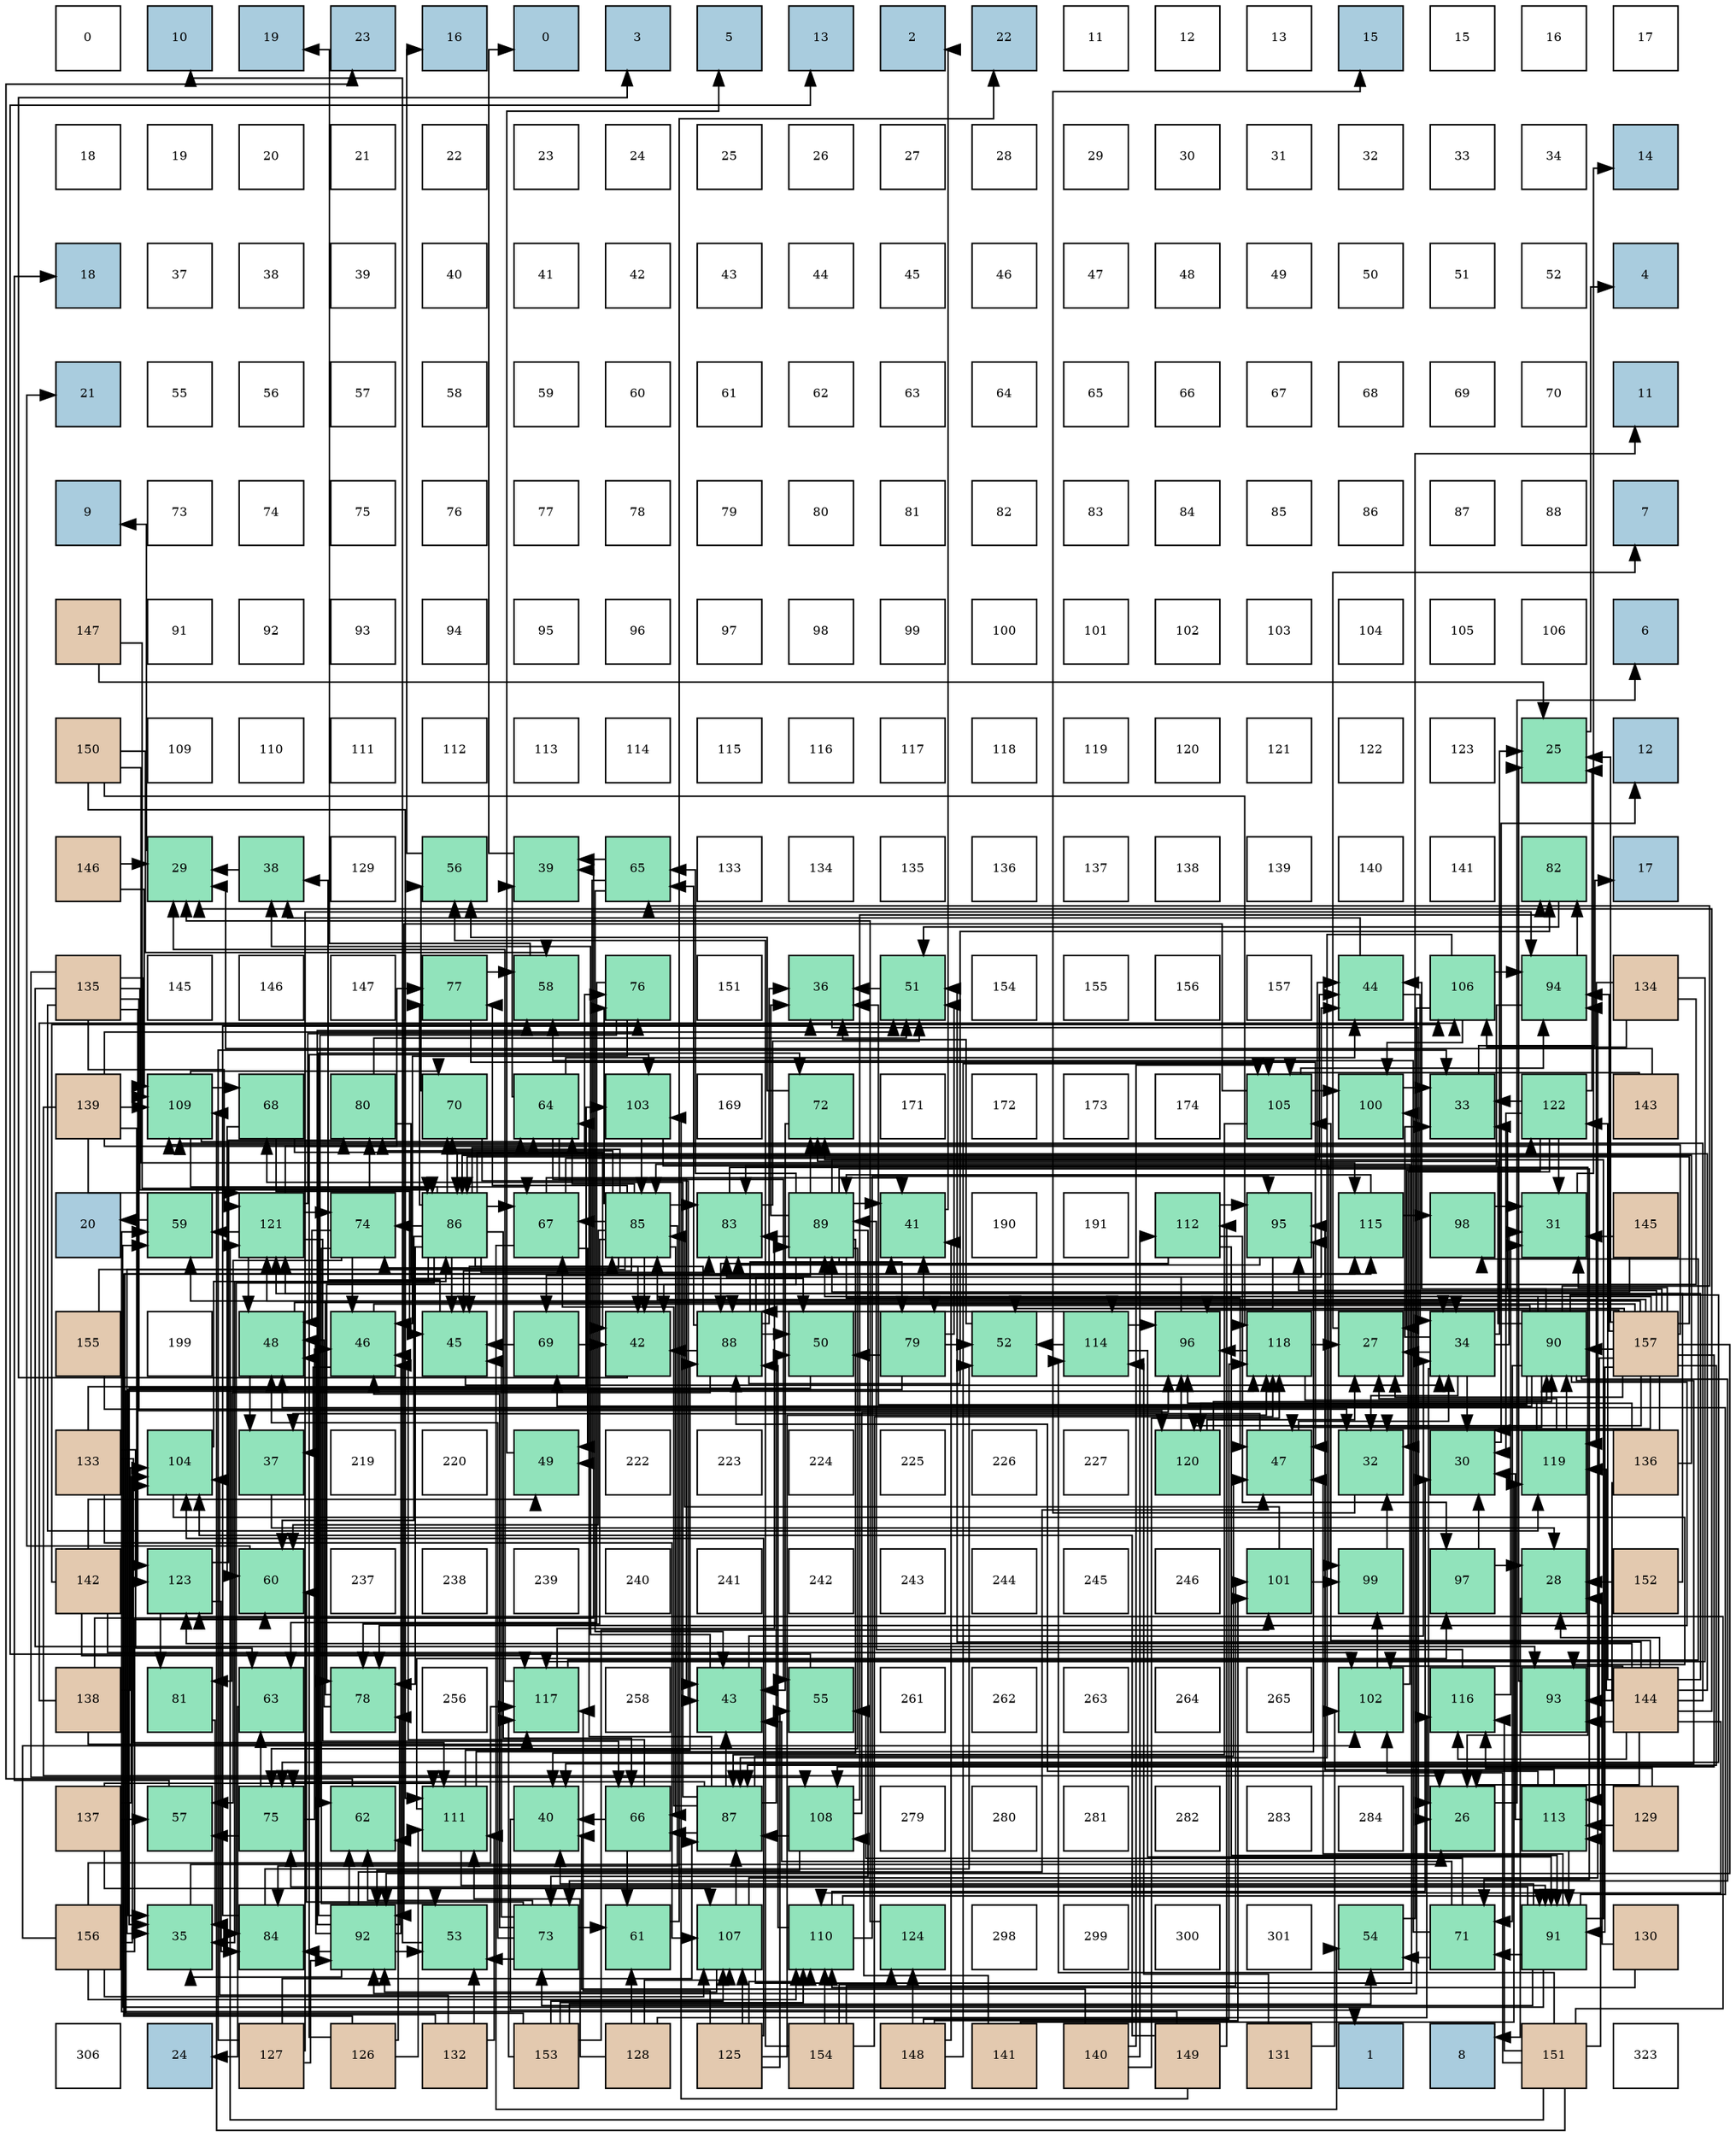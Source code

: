 digraph layout{
 rankdir=TB;
 splines=ortho;
 node [style=filled shape=square fixedsize=true width=0.6];
0[label="0", fontsize=8, fillcolor="#ffffff"];
1[label="10", fontsize=8, fillcolor="#a9ccde"];
2[label="19", fontsize=8, fillcolor="#a9ccde"];
3[label="23", fontsize=8, fillcolor="#a9ccde"];
4[label="16", fontsize=8, fillcolor="#a9ccde"];
5[label="0", fontsize=8, fillcolor="#a9ccde"];
6[label="3", fontsize=8, fillcolor="#a9ccde"];
7[label="5", fontsize=8, fillcolor="#a9ccde"];
8[label="13", fontsize=8, fillcolor="#a9ccde"];
9[label="2", fontsize=8, fillcolor="#a9ccde"];
10[label="22", fontsize=8, fillcolor="#a9ccde"];
11[label="11", fontsize=8, fillcolor="#ffffff"];
12[label="12", fontsize=8, fillcolor="#ffffff"];
13[label="13", fontsize=8, fillcolor="#ffffff"];
14[label="15", fontsize=8, fillcolor="#a9ccde"];
15[label="15", fontsize=8, fillcolor="#ffffff"];
16[label="16", fontsize=8, fillcolor="#ffffff"];
17[label="17", fontsize=8, fillcolor="#ffffff"];
18[label="18", fontsize=8, fillcolor="#ffffff"];
19[label="19", fontsize=8, fillcolor="#ffffff"];
20[label="20", fontsize=8, fillcolor="#ffffff"];
21[label="21", fontsize=8, fillcolor="#ffffff"];
22[label="22", fontsize=8, fillcolor="#ffffff"];
23[label="23", fontsize=8, fillcolor="#ffffff"];
24[label="24", fontsize=8, fillcolor="#ffffff"];
25[label="25", fontsize=8, fillcolor="#ffffff"];
26[label="26", fontsize=8, fillcolor="#ffffff"];
27[label="27", fontsize=8, fillcolor="#ffffff"];
28[label="28", fontsize=8, fillcolor="#ffffff"];
29[label="29", fontsize=8, fillcolor="#ffffff"];
30[label="30", fontsize=8, fillcolor="#ffffff"];
31[label="31", fontsize=8, fillcolor="#ffffff"];
32[label="32", fontsize=8, fillcolor="#ffffff"];
33[label="33", fontsize=8, fillcolor="#ffffff"];
34[label="34", fontsize=8, fillcolor="#ffffff"];
35[label="14", fontsize=8, fillcolor="#a9ccde"];
36[label="18", fontsize=8, fillcolor="#a9ccde"];
37[label="37", fontsize=8, fillcolor="#ffffff"];
38[label="38", fontsize=8, fillcolor="#ffffff"];
39[label="39", fontsize=8, fillcolor="#ffffff"];
40[label="40", fontsize=8, fillcolor="#ffffff"];
41[label="41", fontsize=8, fillcolor="#ffffff"];
42[label="42", fontsize=8, fillcolor="#ffffff"];
43[label="43", fontsize=8, fillcolor="#ffffff"];
44[label="44", fontsize=8, fillcolor="#ffffff"];
45[label="45", fontsize=8, fillcolor="#ffffff"];
46[label="46", fontsize=8, fillcolor="#ffffff"];
47[label="47", fontsize=8, fillcolor="#ffffff"];
48[label="48", fontsize=8, fillcolor="#ffffff"];
49[label="49", fontsize=8, fillcolor="#ffffff"];
50[label="50", fontsize=8, fillcolor="#ffffff"];
51[label="51", fontsize=8, fillcolor="#ffffff"];
52[label="52", fontsize=8, fillcolor="#ffffff"];
53[label="4", fontsize=8, fillcolor="#a9ccde"];
54[label="21", fontsize=8, fillcolor="#a9ccde"];
55[label="55", fontsize=8, fillcolor="#ffffff"];
56[label="56", fontsize=8, fillcolor="#ffffff"];
57[label="57", fontsize=8, fillcolor="#ffffff"];
58[label="58", fontsize=8, fillcolor="#ffffff"];
59[label="59", fontsize=8, fillcolor="#ffffff"];
60[label="60", fontsize=8, fillcolor="#ffffff"];
61[label="61", fontsize=8, fillcolor="#ffffff"];
62[label="62", fontsize=8, fillcolor="#ffffff"];
63[label="63", fontsize=8, fillcolor="#ffffff"];
64[label="64", fontsize=8, fillcolor="#ffffff"];
65[label="65", fontsize=8, fillcolor="#ffffff"];
66[label="66", fontsize=8, fillcolor="#ffffff"];
67[label="67", fontsize=8, fillcolor="#ffffff"];
68[label="68", fontsize=8, fillcolor="#ffffff"];
69[label="69", fontsize=8, fillcolor="#ffffff"];
70[label="70", fontsize=8, fillcolor="#ffffff"];
71[label="11", fontsize=8, fillcolor="#a9ccde"];
72[label="9", fontsize=8, fillcolor="#a9ccde"];
73[label="73", fontsize=8, fillcolor="#ffffff"];
74[label="74", fontsize=8, fillcolor="#ffffff"];
75[label="75", fontsize=8, fillcolor="#ffffff"];
76[label="76", fontsize=8, fillcolor="#ffffff"];
77[label="77", fontsize=8, fillcolor="#ffffff"];
78[label="78", fontsize=8, fillcolor="#ffffff"];
79[label="79", fontsize=8, fillcolor="#ffffff"];
80[label="80", fontsize=8, fillcolor="#ffffff"];
81[label="81", fontsize=8, fillcolor="#ffffff"];
82[label="82", fontsize=8, fillcolor="#ffffff"];
83[label="83", fontsize=8, fillcolor="#ffffff"];
84[label="84", fontsize=8, fillcolor="#ffffff"];
85[label="85", fontsize=8, fillcolor="#ffffff"];
86[label="86", fontsize=8, fillcolor="#ffffff"];
87[label="87", fontsize=8, fillcolor="#ffffff"];
88[label="88", fontsize=8, fillcolor="#ffffff"];
89[label="7", fontsize=8, fillcolor="#a9ccde"];
90[label="147", fontsize=8, fillcolor="#e3c9af"];
91[label="91", fontsize=8, fillcolor="#ffffff"];
92[label="92", fontsize=8, fillcolor="#ffffff"];
93[label="93", fontsize=8, fillcolor="#ffffff"];
94[label="94", fontsize=8, fillcolor="#ffffff"];
95[label="95", fontsize=8, fillcolor="#ffffff"];
96[label="96", fontsize=8, fillcolor="#ffffff"];
97[label="97", fontsize=8, fillcolor="#ffffff"];
98[label="98", fontsize=8, fillcolor="#ffffff"];
99[label="99", fontsize=8, fillcolor="#ffffff"];
100[label="100", fontsize=8, fillcolor="#ffffff"];
101[label="101", fontsize=8, fillcolor="#ffffff"];
102[label="102", fontsize=8, fillcolor="#ffffff"];
103[label="103", fontsize=8, fillcolor="#ffffff"];
104[label="104", fontsize=8, fillcolor="#ffffff"];
105[label="105", fontsize=8, fillcolor="#ffffff"];
106[label="106", fontsize=8, fillcolor="#ffffff"];
107[label="6", fontsize=8, fillcolor="#a9ccde"];
108[label="150", fontsize=8, fillcolor="#e3c9af"];
109[label="109", fontsize=8, fillcolor="#ffffff"];
110[label="110", fontsize=8, fillcolor="#ffffff"];
111[label="111", fontsize=8, fillcolor="#ffffff"];
112[label="112", fontsize=8, fillcolor="#ffffff"];
113[label="113", fontsize=8, fillcolor="#ffffff"];
114[label="114", fontsize=8, fillcolor="#ffffff"];
115[label="115", fontsize=8, fillcolor="#ffffff"];
116[label="116", fontsize=8, fillcolor="#ffffff"];
117[label="117", fontsize=8, fillcolor="#ffffff"];
118[label="118", fontsize=8, fillcolor="#ffffff"];
119[label="119", fontsize=8, fillcolor="#ffffff"];
120[label="120", fontsize=8, fillcolor="#ffffff"];
121[label="121", fontsize=8, fillcolor="#ffffff"];
122[label="122", fontsize=8, fillcolor="#ffffff"];
123[label="123", fontsize=8, fillcolor="#ffffff"];
124[label="25", fontsize=8, fillcolor="#91e3bb"];
125[label="12", fontsize=8, fillcolor="#a9ccde"];
126[label="146", fontsize=8, fillcolor="#e3c9af"];
127[label="29", fontsize=8, fillcolor="#91e3bb"];
128[label="38", fontsize=8, fillcolor="#91e3bb"];
129[label="129", fontsize=8, fillcolor="#ffffff"];
130[label="56", fontsize=8, fillcolor="#91e3bb"];
131[label="39", fontsize=8, fillcolor="#91e3bb"];
132[label="65", fontsize=8, fillcolor="#91e3bb"];
133[label="133", fontsize=8, fillcolor="#ffffff"];
134[label="134", fontsize=8, fillcolor="#ffffff"];
135[label="135", fontsize=8, fillcolor="#ffffff"];
136[label="136", fontsize=8, fillcolor="#ffffff"];
137[label="137", fontsize=8, fillcolor="#ffffff"];
138[label="138", fontsize=8, fillcolor="#ffffff"];
139[label="139", fontsize=8, fillcolor="#ffffff"];
140[label="140", fontsize=8, fillcolor="#ffffff"];
141[label="141", fontsize=8, fillcolor="#ffffff"];
142[label="82", fontsize=8, fillcolor="#91e3bb"];
143[label="17", fontsize=8, fillcolor="#a9ccde"];
144[label="135", fontsize=8, fillcolor="#e3c9af"];
145[label="145", fontsize=8, fillcolor="#ffffff"];
146[label="146", fontsize=8, fillcolor="#ffffff"];
147[label="147", fontsize=8, fillcolor="#ffffff"];
148[label="77", fontsize=8, fillcolor="#91e3bb"];
149[label="58", fontsize=8, fillcolor="#91e3bb"];
150[label="76", fontsize=8, fillcolor="#91e3bb"];
151[label="151", fontsize=8, fillcolor="#ffffff"];
152[label="36", fontsize=8, fillcolor="#91e3bb"];
153[label="51", fontsize=8, fillcolor="#91e3bb"];
154[label="154", fontsize=8, fillcolor="#ffffff"];
155[label="155", fontsize=8, fillcolor="#ffffff"];
156[label="156", fontsize=8, fillcolor="#ffffff"];
157[label="157", fontsize=8, fillcolor="#ffffff"];
158[label="44", fontsize=8, fillcolor="#91e3bb"];
159[label="106", fontsize=8, fillcolor="#91e3bb"];
160[label="94", fontsize=8, fillcolor="#91e3bb"];
161[label="134", fontsize=8, fillcolor="#e3c9af"];
162[label="139", fontsize=8, fillcolor="#e3c9af"];
163[label="109", fontsize=8, fillcolor="#91e3bb"];
164[label="68", fontsize=8, fillcolor="#91e3bb"];
165[label="80", fontsize=8, fillcolor="#91e3bb"];
166[label="70", fontsize=8, fillcolor="#91e3bb"];
167[label="64", fontsize=8, fillcolor="#91e3bb"];
168[label="103", fontsize=8, fillcolor="#91e3bb"];
169[label="169", fontsize=8, fillcolor="#ffffff"];
170[label="72", fontsize=8, fillcolor="#91e3bb"];
171[label="171", fontsize=8, fillcolor="#ffffff"];
172[label="172", fontsize=8, fillcolor="#ffffff"];
173[label="173", fontsize=8, fillcolor="#ffffff"];
174[label="174", fontsize=8, fillcolor="#ffffff"];
175[label="105", fontsize=8, fillcolor="#91e3bb"];
176[label="100", fontsize=8, fillcolor="#91e3bb"];
177[label="33", fontsize=8, fillcolor="#91e3bb"];
178[label="122", fontsize=8, fillcolor="#91e3bb"];
179[label="143", fontsize=8, fillcolor="#e3c9af"];
180[label="20", fontsize=8, fillcolor="#a9ccde"];
181[label="59", fontsize=8, fillcolor="#91e3bb"];
182[label="121", fontsize=8, fillcolor="#91e3bb"];
183[label="74", fontsize=8, fillcolor="#91e3bb"];
184[label="86", fontsize=8, fillcolor="#91e3bb"];
185[label="67", fontsize=8, fillcolor="#91e3bb"];
186[label="85", fontsize=8, fillcolor="#91e3bb"];
187[label="83", fontsize=8, fillcolor="#91e3bb"];
188[label="89", fontsize=8, fillcolor="#91e3bb"];
189[label="41", fontsize=8, fillcolor="#91e3bb"];
190[label="190", fontsize=8, fillcolor="#ffffff"];
191[label="191", fontsize=8, fillcolor="#ffffff"];
192[label="112", fontsize=8, fillcolor="#91e3bb"];
193[label="95", fontsize=8, fillcolor="#91e3bb"];
194[label="115", fontsize=8, fillcolor="#91e3bb"];
195[label="98", fontsize=8, fillcolor="#91e3bb"];
196[label="31", fontsize=8, fillcolor="#91e3bb"];
197[label="145", fontsize=8, fillcolor="#e3c9af"];
198[label="155", fontsize=8, fillcolor="#e3c9af"];
199[label="199", fontsize=8, fillcolor="#ffffff"];
200[label="48", fontsize=8, fillcolor="#91e3bb"];
201[label="46", fontsize=8, fillcolor="#91e3bb"];
202[label="45", fontsize=8, fillcolor="#91e3bb"];
203[label="69", fontsize=8, fillcolor="#91e3bb"];
204[label="42", fontsize=8, fillcolor="#91e3bb"];
205[label="88", fontsize=8, fillcolor="#91e3bb"];
206[label="50", fontsize=8, fillcolor="#91e3bb"];
207[label="79", fontsize=8, fillcolor="#91e3bb"];
208[label="52", fontsize=8, fillcolor="#91e3bb"];
209[label="114", fontsize=8, fillcolor="#91e3bb"];
210[label="96", fontsize=8, fillcolor="#91e3bb"];
211[label="118", fontsize=8, fillcolor="#91e3bb"];
212[label="27", fontsize=8, fillcolor="#91e3bb"];
213[label="34", fontsize=8, fillcolor="#91e3bb"];
214[label="90", fontsize=8, fillcolor="#91e3bb"];
215[label="157", fontsize=8, fillcolor="#e3c9af"];
216[label="133", fontsize=8, fillcolor="#e3c9af"];
217[label="104", fontsize=8, fillcolor="#91e3bb"];
218[label="37", fontsize=8, fillcolor="#91e3bb"];
219[label="219", fontsize=8, fillcolor="#ffffff"];
220[label="220", fontsize=8, fillcolor="#ffffff"];
221[label="49", fontsize=8, fillcolor="#91e3bb"];
222[label="222", fontsize=8, fillcolor="#ffffff"];
223[label="223", fontsize=8, fillcolor="#ffffff"];
224[label="224", fontsize=8, fillcolor="#ffffff"];
225[label="225", fontsize=8, fillcolor="#ffffff"];
226[label="226", fontsize=8, fillcolor="#ffffff"];
227[label="227", fontsize=8, fillcolor="#ffffff"];
228[label="120", fontsize=8, fillcolor="#91e3bb"];
229[label="47", fontsize=8, fillcolor="#91e3bb"];
230[label="32", fontsize=8, fillcolor="#91e3bb"];
231[label="30", fontsize=8, fillcolor="#91e3bb"];
232[label="119", fontsize=8, fillcolor="#91e3bb"];
233[label="136", fontsize=8, fillcolor="#e3c9af"];
234[label="142", fontsize=8, fillcolor="#e3c9af"];
235[label="123", fontsize=8, fillcolor="#91e3bb"];
236[label="60", fontsize=8, fillcolor="#91e3bb"];
237[label="237", fontsize=8, fillcolor="#ffffff"];
238[label="238", fontsize=8, fillcolor="#ffffff"];
239[label="239", fontsize=8, fillcolor="#ffffff"];
240[label="240", fontsize=8, fillcolor="#ffffff"];
241[label="241", fontsize=8, fillcolor="#ffffff"];
242[label="242", fontsize=8, fillcolor="#ffffff"];
243[label="243", fontsize=8, fillcolor="#ffffff"];
244[label="244", fontsize=8, fillcolor="#ffffff"];
245[label="245", fontsize=8, fillcolor="#ffffff"];
246[label="246", fontsize=8, fillcolor="#ffffff"];
247[label="101", fontsize=8, fillcolor="#91e3bb"];
248[label="99", fontsize=8, fillcolor="#91e3bb"];
249[label="97", fontsize=8, fillcolor="#91e3bb"];
250[label="28", fontsize=8, fillcolor="#91e3bb"];
251[label="152", fontsize=8, fillcolor="#e3c9af"];
252[label="138", fontsize=8, fillcolor="#e3c9af"];
253[label="81", fontsize=8, fillcolor="#91e3bb"];
254[label="63", fontsize=8, fillcolor="#91e3bb"];
255[label="78", fontsize=8, fillcolor="#91e3bb"];
256[label="256", fontsize=8, fillcolor="#ffffff"];
257[label="117", fontsize=8, fillcolor="#91e3bb"];
258[label="258", fontsize=8, fillcolor="#ffffff"];
259[label="43", fontsize=8, fillcolor="#91e3bb"];
260[label="55", fontsize=8, fillcolor="#91e3bb"];
261[label="261", fontsize=8, fillcolor="#ffffff"];
262[label="262", fontsize=8, fillcolor="#ffffff"];
263[label="263", fontsize=8, fillcolor="#ffffff"];
264[label="264", fontsize=8, fillcolor="#ffffff"];
265[label="265", fontsize=8, fillcolor="#ffffff"];
266[label="102", fontsize=8, fillcolor="#91e3bb"];
267[label="116", fontsize=8, fillcolor="#91e3bb"];
268[label="93", fontsize=8, fillcolor="#91e3bb"];
269[label="144", fontsize=8, fillcolor="#e3c9af"];
270[label="137", fontsize=8, fillcolor="#e3c9af"];
271[label="57", fontsize=8, fillcolor="#91e3bb"];
272[label="75", fontsize=8, fillcolor="#91e3bb"];
273[label="62", fontsize=8, fillcolor="#91e3bb"];
274[label="111", fontsize=8, fillcolor="#91e3bb"];
275[label="40", fontsize=8, fillcolor="#91e3bb"];
276[label="66", fontsize=8, fillcolor="#91e3bb"];
277[label="87", fontsize=8, fillcolor="#91e3bb"];
278[label="108", fontsize=8, fillcolor="#91e3bb"];
279[label="279", fontsize=8, fillcolor="#ffffff"];
280[label="280", fontsize=8, fillcolor="#ffffff"];
281[label="281", fontsize=8, fillcolor="#ffffff"];
282[label="282", fontsize=8, fillcolor="#ffffff"];
283[label="283", fontsize=8, fillcolor="#ffffff"];
284[label="284", fontsize=8, fillcolor="#ffffff"];
285[label="26", fontsize=8, fillcolor="#91e3bb"];
286[label="113", fontsize=8, fillcolor="#91e3bb"];
287[label="129", fontsize=8, fillcolor="#e3c9af"];
288[label="156", fontsize=8, fillcolor="#e3c9af"];
289[label="35", fontsize=8, fillcolor="#91e3bb"];
290[label="84", fontsize=8, fillcolor="#91e3bb"];
291[label="92", fontsize=8, fillcolor="#91e3bb"];
292[label="53", fontsize=8, fillcolor="#91e3bb"];
293[label="73", fontsize=8, fillcolor="#91e3bb"];
294[label="61", fontsize=8, fillcolor="#91e3bb"];
295[label="107", fontsize=8, fillcolor="#91e3bb"];
296[label="110", fontsize=8, fillcolor="#91e3bb"];
297[label="124", fontsize=8, fillcolor="#91e3bb"];
298[label="298", fontsize=8, fillcolor="#ffffff"];
299[label="299", fontsize=8, fillcolor="#ffffff"];
300[label="300", fontsize=8, fillcolor="#ffffff"];
301[label="301", fontsize=8, fillcolor="#ffffff"];
302[label="54", fontsize=8, fillcolor="#91e3bb"];
303[label="71", fontsize=8, fillcolor="#91e3bb"];
304[label="91", fontsize=8, fillcolor="#91e3bb"];
305[label="130", fontsize=8, fillcolor="#e3c9af"];
306[label="306", fontsize=8, fillcolor="#ffffff"];
307[label="24", fontsize=8, fillcolor="#a9ccde"];
308[label="127", fontsize=8, fillcolor="#e3c9af"];
309[label="126", fontsize=8, fillcolor="#e3c9af"];
310[label="132", fontsize=8, fillcolor="#e3c9af"];
311[label="153", fontsize=8, fillcolor="#e3c9af"];
312[label="128", fontsize=8, fillcolor="#e3c9af"];
313[label="125", fontsize=8, fillcolor="#e3c9af"];
314[label="154", fontsize=8, fillcolor="#e3c9af"];
315[label="148", fontsize=8, fillcolor="#e3c9af"];
316[label="141", fontsize=8, fillcolor="#e3c9af"];
317[label="140", fontsize=8, fillcolor="#e3c9af"];
318[label="149", fontsize=8, fillcolor="#e3c9af"];
319[label="131", fontsize=8, fillcolor="#e3c9af"];
320[label="1", fontsize=8, fillcolor="#a9ccde"];
321[label="8", fontsize=8, fillcolor="#a9ccde"];
322[label="151", fontsize=8, fillcolor="#e3c9af"];
323[label="323", fontsize=8, fillcolor="#ffffff"];
edge [constraint=false, style=vis];124 -> 53;
285 -> 107;
212 -> 89;
250 -> 321;
127 -> 72;
231 -> 125;
196 -> 35;
230 -> 14;
177 -> 143;
213 -> 124;
213 -> 285;
213 -> 212;
213 -> 231;
213 -> 196;
213 -> 230;
213 -> 177;
289 -> 285;
152 -> 285;
218 -> 250;
128 -> 127;
131 -> 5;
275 -> 320;
189 -> 9;
204 -> 6;
259 -> 213;
259 -> 128;
158 -> 213;
158 -> 128;
202 -> 213;
202 -> 128;
201 -> 213;
201 -> 218;
229 -> 213;
229 -> 218;
200 -> 213;
200 -> 218;
221 -> 7;
206 -> 289;
153 -> 152;
208 -> 152;
292 -> 1;
302 -> 71;
260 -> 8;
130 -> 4;
271 -> 36;
149 -> 2;
181 -> 180;
236 -> 54;
294 -> 10;
273 -> 3;
254 -> 307;
167 -> 131;
167 -> 259;
167 -> 158;
167 -> 260;
132 -> 131;
132 -> 259;
132 -> 221;
276 -> 275;
276 -> 201;
276 -> 294;
185 -> 189;
185 -> 158;
185 -> 221;
185 -> 302;
164 -> 204;
164 -> 202;
164 -> 236;
203 -> 204;
203 -> 202;
166 -> 259;
166 -> 130;
303 -> 259;
303 -> 302;
303 -> 260;
303 -> 149;
170 -> 259;
170 -> 130;
293 -> 202;
293 -> 201;
293 -> 200;
293 -> 292;
293 -> 236;
293 -> 294;
293 -> 273;
183 -> 201;
183 -> 200;
183 -> 292;
183 -> 271;
272 -> 201;
272 -> 271;
272 -> 254;
150 -> 201;
150 -> 273;
150 -> 254;
148 -> 229;
148 -> 149;
255 -> 200;
255 -> 181;
207 -> 289;
207 -> 206;
207 -> 153;
207 -> 208;
165 -> 206;
165 -> 153;
253 -> 289;
142 -> 153;
187 -> 285;
187 -> 153;
290 -> 152;
290 -> 208;
186 -> 289;
186 -> 204;
186 -> 202;
186 -> 236;
186 -> 167;
186 -> 276;
186 -> 185;
186 -> 166;
186 -> 183;
186 -> 150;
186 -> 148;
186 -> 255;
186 -> 165;
186 -> 187;
186 -> 290;
184 -> 289;
184 -> 204;
184 -> 202;
184 -> 236;
184 -> 167;
184 -> 276;
184 -> 185;
184 -> 166;
184 -> 183;
184 -> 150;
184 -> 148;
184 -> 255;
184 -> 165;
184 -> 187;
184 -> 290;
277 -> 259;
277 -> 229;
277 -> 206;
277 -> 167;
277 -> 276;
277 -> 185;
277 -> 164;
277 -> 272;
205 -> 152;
205 -> 189;
205 -> 204;
205 -> 158;
205 -> 202;
205 -> 206;
205 -> 132;
205 -> 253;
205 -> 142;
188 -> 152;
188 -> 275;
188 -> 189;
188 -> 158;
188 -> 229;
188 -> 132;
188 -> 203;
188 -> 303;
188 -> 170;
188 -> 293;
188 -> 272;
188 -> 255;
188 -> 207;
188 -> 187;
214 -> 152;
214 -> 275;
214 -> 189;
214 -> 158;
214 -> 229;
214 -> 132;
214 -> 203;
214 -> 303;
214 -> 170;
214 -> 293;
214 -> 272;
214 -> 255;
214 -> 207;
304 -> 275;
304 -> 229;
304 -> 200;
304 -> 181;
304 -> 303;
304 -> 170;
304 -> 293;
304 -> 272;
291 -> 289;
291 -> 201;
291 -> 229;
291 -> 200;
291 -> 292;
291 -> 149;
291 -> 273;
291 -> 170;
291 -> 255;
291 -> 290;
268 -> 124;
160 -> 142;
160 -> 187;
193 -> 208;
193 -> 187;
210 -> 187;
249 -> 250;
249 -> 231;
195 -> 196;
248 -> 230;
176 -> 177;
247 -> 186;
247 -> 248;
266 -> 186;
266 -> 248;
168 -> 186;
168 -> 248;
217 -> 184;
217 -> 268;
175 -> 277;
175 -> 291;
175 -> 160;
175 -> 176;
159 -> 277;
159 -> 291;
159 -> 160;
159 -> 176;
295 -> 277;
295 -> 291;
295 -> 160;
295 -> 176;
278 -> 142;
278 -> 277;
278 -> 291;
278 -> 210;
163 -> 167;
163 -> 185;
163 -> 164;
163 -> 166;
296 -> 231;
296 -> 205;
296 -> 304;
296 -> 193;
274 -> 205;
274 -> 304;
274 -> 193;
274 -> 249;
192 -> 205;
192 -> 304;
192 -> 193;
192 -> 249;
286 -> 231;
286 -> 205;
286 -> 304;
286 -> 193;
209 -> 208;
209 -> 205;
209 -> 304;
209 -> 210;
194 -> 188;
194 -> 195;
267 -> 196;
267 -> 188;
257 -> 127;
257 -> 188;
257 -> 195;
211 -> 212;
211 -> 214;
211 -> 210;
232 -> 212;
232 -> 214;
232 -> 210;
228 -> 212;
228 -> 214;
228 -> 210;
182 -> 200;
182 -> 181;
182 -> 276;
182 -> 183;
182 -> 150;
182 -> 148;
178 -> 124;
178 -> 212;
178 -> 231;
178 -> 196;
178 -> 230;
178 -> 177;
235 -> 165;
235 -> 253;
235 -> 290;
297 -> 127;
313 -> 260;
313 -> 217;
313 -> 295;
313 -> 296;
313 -> 257;
313 -> 211;
309 -> 273;
309 -> 168;
309 -> 274;
309 -> 194;
308 -> 177;
308 -> 277;
308 -> 291;
308 -> 160;
312 -> 294;
312 -> 295;
312 -> 274;
312 -> 267;
287 -> 286;
287 -> 267;
305 -> 250;
305 -> 296;
319 -> 266;
319 -> 209;
310 -> 292;
310 -> 217;
310 -> 274;
310 -> 194;
216 -> 254;
216 -> 168;
216 -> 295;
216 -> 274;
161 -> 204;
161 -> 159;
161 -> 257;
161 -> 232;
144 -> 184;
144 -> 268;
144 -> 278;
144 -> 163;
144 -> 232;
144 -> 228;
144 -> 182;
144 -> 235;
233 -> 184;
233 -> 268;
233 -> 228;
270 -> 271;
270 -> 217;
270 -> 295;
270 -> 274;
252 -> 131;
252 -> 217;
252 -> 159;
252 -> 257;
162 -> 285;
162 -> 153;
162 -> 163;
162 -> 182;
162 -> 178;
162 -> 235;
317 -> 275;
317 -> 175;
317 -> 192;
317 -> 211;
316 -> 278;
316 -> 232;
234 -> 221;
234 -> 266;
234 -> 159;
234 -> 257;
179 -> 127;
179 -> 175;
269 -> 285;
269 -> 250;
269 -> 127;
269 -> 153;
269 -> 184;
269 -> 268;
269 -> 266;
269 -> 175;
269 -> 163;
269 -> 296;
269 -> 267;
269 -> 232;
269 -> 182;
269 -> 178;
269 -> 235;
197 -> 196;
197 -> 188;
126 -> 127;
126 -> 163;
90 -> 124;
90 -> 184;
315 -> 189;
315 -> 247;
315 -> 175;
315 -> 211;
315 -> 297;
318 -> 181;
318 -> 168;
318 -> 217;
318 -> 192;
108 -> 149;
108 -> 274;
108 -> 194;
108 -> 211;
322 -> 266;
322 -> 163;
322 -> 286;
322 -> 209;
322 -> 267;
322 -> 182;
322 -> 235;
251 -> 250;
251 -> 182;
311 -> 302;
311 -> 247;
311 -> 295;
311 -> 296;
311 -> 257;
311 -> 211;
314 -> 130;
314 -> 247;
314 -> 296;
314 -> 211;
314 -> 297;
198 -> 230;
198 -> 186;
288 -> 236;
288 -> 266;
288 -> 217;
288 -> 295;
288 -> 296;
288 -> 257;
215 -> 124;
215 -> 212;
215 -> 231;
215 -> 196;
215 -> 230;
215 -> 177;
215 -> 186;
215 -> 184;
215 -> 277;
215 -> 205;
215 -> 188;
215 -> 214;
215 -> 304;
215 -> 291;
215 -> 160;
215 -> 193;
215 -> 210;
215 -> 278;
215 -> 163;
215 -> 286;
215 -> 209;
215 -> 228;
215 -> 182;
edge [constraint=true, style=invis];
0 -> 18 -> 36 -> 54 -> 72 -> 90 -> 108 -> 126 -> 144 -> 162 -> 180 -> 198 -> 216 -> 234 -> 252 -> 270 -> 288 -> 306;
1 -> 19 -> 37 -> 55 -> 73 -> 91 -> 109 -> 127 -> 145 -> 163 -> 181 -> 199 -> 217 -> 235 -> 253 -> 271 -> 289 -> 307;
2 -> 20 -> 38 -> 56 -> 74 -> 92 -> 110 -> 128 -> 146 -> 164 -> 182 -> 200 -> 218 -> 236 -> 254 -> 272 -> 290 -> 308;
3 -> 21 -> 39 -> 57 -> 75 -> 93 -> 111 -> 129 -> 147 -> 165 -> 183 -> 201 -> 219 -> 237 -> 255 -> 273 -> 291 -> 309;
4 -> 22 -> 40 -> 58 -> 76 -> 94 -> 112 -> 130 -> 148 -> 166 -> 184 -> 202 -> 220 -> 238 -> 256 -> 274 -> 292 -> 310;
5 -> 23 -> 41 -> 59 -> 77 -> 95 -> 113 -> 131 -> 149 -> 167 -> 185 -> 203 -> 221 -> 239 -> 257 -> 275 -> 293 -> 311;
6 -> 24 -> 42 -> 60 -> 78 -> 96 -> 114 -> 132 -> 150 -> 168 -> 186 -> 204 -> 222 -> 240 -> 258 -> 276 -> 294 -> 312;
7 -> 25 -> 43 -> 61 -> 79 -> 97 -> 115 -> 133 -> 151 -> 169 -> 187 -> 205 -> 223 -> 241 -> 259 -> 277 -> 295 -> 313;
8 -> 26 -> 44 -> 62 -> 80 -> 98 -> 116 -> 134 -> 152 -> 170 -> 188 -> 206 -> 224 -> 242 -> 260 -> 278 -> 296 -> 314;
9 -> 27 -> 45 -> 63 -> 81 -> 99 -> 117 -> 135 -> 153 -> 171 -> 189 -> 207 -> 225 -> 243 -> 261 -> 279 -> 297 -> 315;
10 -> 28 -> 46 -> 64 -> 82 -> 100 -> 118 -> 136 -> 154 -> 172 -> 190 -> 208 -> 226 -> 244 -> 262 -> 280 -> 298 -> 316;
11 -> 29 -> 47 -> 65 -> 83 -> 101 -> 119 -> 137 -> 155 -> 173 -> 191 -> 209 -> 227 -> 245 -> 263 -> 281 -> 299 -> 317;
12 -> 30 -> 48 -> 66 -> 84 -> 102 -> 120 -> 138 -> 156 -> 174 -> 192 -> 210 -> 228 -> 246 -> 264 -> 282 -> 300 -> 318;
13 -> 31 -> 49 -> 67 -> 85 -> 103 -> 121 -> 139 -> 157 -> 175 -> 193 -> 211 -> 229 -> 247 -> 265 -> 283 -> 301 -> 319;
14 -> 32 -> 50 -> 68 -> 86 -> 104 -> 122 -> 140 -> 158 -> 176 -> 194 -> 212 -> 230 -> 248 -> 266 -> 284 -> 302 -> 320;
15 -> 33 -> 51 -> 69 -> 87 -> 105 -> 123 -> 141 -> 159 -> 177 -> 195 -> 213 -> 231 -> 249 -> 267 -> 285 -> 303 -> 321;
16 -> 34 -> 52 -> 70 -> 88 -> 106 -> 124 -> 142 -> 160 -> 178 -> 196 -> 214 -> 232 -> 250 -> 268 -> 286 -> 304 -> 322;
17 -> 35 -> 53 -> 71 -> 89 -> 107 -> 125 -> 143 -> 161 -> 179 -> 197 -> 215 -> 233 -> 251 -> 269 -> 287 -> 305 -> 323;
rank = same {0 -> 1 -> 2 -> 3 -> 4 -> 5 -> 6 -> 7 -> 8 -> 9 -> 10 -> 11 -> 12 -> 13 -> 14 -> 15 -> 16 -> 17};
rank = same {18 -> 19 -> 20 -> 21 -> 22 -> 23 -> 24 -> 25 -> 26 -> 27 -> 28 -> 29 -> 30 -> 31 -> 32 -> 33 -> 34 -> 35};
rank = same {36 -> 37 -> 38 -> 39 -> 40 -> 41 -> 42 -> 43 -> 44 -> 45 -> 46 -> 47 -> 48 -> 49 -> 50 -> 51 -> 52 -> 53};
rank = same {54 -> 55 -> 56 -> 57 -> 58 -> 59 -> 60 -> 61 -> 62 -> 63 -> 64 -> 65 -> 66 -> 67 -> 68 -> 69 -> 70 -> 71};
rank = same {72 -> 73 -> 74 -> 75 -> 76 -> 77 -> 78 -> 79 -> 80 -> 81 -> 82 -> 83 -> 84 -> 85 -> 86 -> 87 -> 88 -> 89};
rank = same {90 -> 91 -> 92 -> 93 -> 94 -> 95 -> 96 -> 97 -> 98 -> 99 -> 100 -> 101 -> 102 -> 103 -> 104 -> 105 -> 106 -> 107};
rank = same {108 -> 109 -> 110 -> 111 -> 112 -> 113 -> 114 -> 115 -> 116 -> 117 -> 118 -> 119 -> 120 -> 121 -> 122 -> 123 -> 124 -> 125};
rank = same {126 -> 127 -> 128 -> 129 -> 130 -> 131 -> 132 -> 133 -> 134 -> 135 -> 136 -> 137 -> 138 -> 139 -> 140 -> 141 -> 142 -> 143};
rank = same {144 -> 145 -> 146 -> 147 -> 148 -> 149 -> 150 -> 151 -> 152 -> 153 -> 154 -> 155 -> 156 -> 157 -> 158 -> 159 -> 160 -> 161};
rank = same {162 -> 163 -> 164 -> 165 -> 166 -> 167 -> 168 -> 169 -> 170 -> 171 -> 172 -> 173 -> 174 -> 175 -> 176 -> 177 -> 178 -> 179};
rank = same {180 -> 181 -> 182 -> 183 -> 184 -> 185 -> 186 -> 187 -> 188 -> 189 -> 190 -> 191 -> 192 -> 193 -> 194 -> 195 -> 196 -> 197};
rank = same {198 -> 199 -> 200 -> 201 -> 202 -> 203 -> 204 -> 205 -> 206 -> 207 -> 208 -> 209 -> 210 -> 211 -> 212 -> 213 -> 214 -> 215};
rank = same {216 -> 217 -> 218 -> 219 -> 220 -> 221 -> 222 -> 223 -> 224 -> 225 -> 226 -> 227 -> 228 -> 229 -> 230 -> 231 -> 232 -> 233};
rank = same {234 -> 235 -> 236 -> 237 -> 238 -> 239 -> 240 -> 241 -> 242 -> 243 -> 244 -> 245 -> 246 -> 247 -> 248 -> 249 -> 250 -> 251};
rank = same {252 -> 253 -> 254 -> 255 -> 256 -> 257 -> 258 -> 259 -> 260 -> 261 -> 262 -> 263 -> 264 -> 265 -> 266 -> 267 -> 268 -> 269};
rank = same {270 -> 271 -> 272 -> 273 -> 274 -> 275 -> 276 -> 277 -> 278 -> 279 -> 280 -> 281 -> 282 -> 283 -> 284 -> 285 -> 286 -> 287};
rank = same {288 -> 289 -> 290 -> 291 -> 292 -> 293 -> 294 -> 295 -> 296 -> 297 -> 298 -> 299 -> 300 -> 301 -> 302 -> 303 -> 304 -> 305};
rank = same {306 -> 307 -> 308 -> 309 -> 310 -> 311 -> 312 -> 313 -> 314 -> 315 -> 316 -> 317 -> 318 -> 319 -> 320 -> 321 -> 322 -> 323};
}
